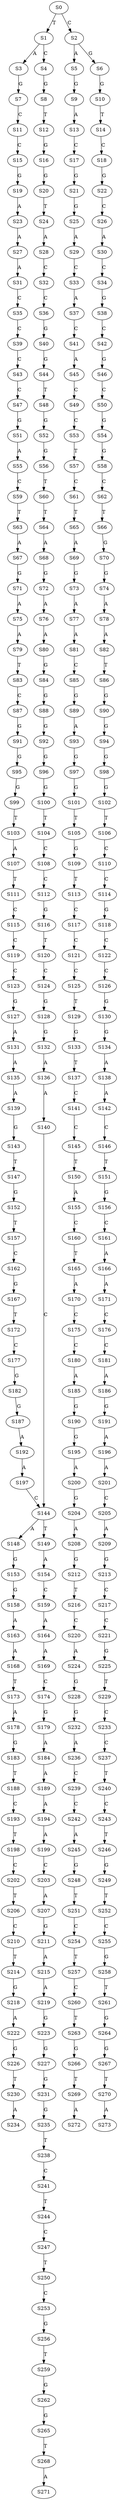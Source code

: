 strict digraph  {
	S0 -> S1 [ label = T ];
	S0 -> S2 [ label = C ];
	S1 -> S3 [ label = A ];
	S1 -> S4 [ label = C ];
	S2 -> S5 [ label = A ];
	S2 -> S6 [ label = G ];
	S3 -> S7 [ label = G ];
	S4 -> S8 [ label = G ];
	S5 -> S9 [ label = G ];
	S6 -> S10 [ label = G ];
	S7 -> S11 [ label = C ];
	S8 -> S12 [ label = T ];
	S9 -> S13 [ label = A ];
	S10 -> S14 [ label = T ];
	S11 -> S15 [ label = C ];
	S12 -> S16 [ label = G ];
	S13 -> S17 [ label = C ];
	S14 -> S18 [ label = C ];
	S15 -> S19 [ label = G ];
	S16 -> S20 [ label = G ];
	S17 -> S21 [ label = G ];
	S18 -> S22 [ label = G ];
	S19 -> S23 [ label = A ];
	S20 -> S24 [ label = T ];
	S21 -> S25 [ label = G ];
	S22 -> S26 [ label = C ];
	S23 -> S27 [ label = A ];
	S24 -> S28 [ label = A ];
	S25 -> S29 [ label = A ];
	S26 -> S30 [ label = A ];
	S27 -> S31 [ label = A ];
	S28 -> S32 [ label = C ];
	S29 -> S33 [ label = C ];
	S30 -> S34 [ label = C ];
	S31 -> S35 [ label = C ];
	S32 -> S36 [ label = C ];
	S33 -> S37 [ label = A ];
	S34 -> S38 [ label = G ];
	S35 -> S39 [ label = C ];
	S36 -> S40 [ label = G ];
	S37 -> S41 [ label = C ];
	S38 -> S42 [ label = C ];
	S39 -> S43 [ label = C ];
	S40 -> S44 [ label = G ];
	S41 -> S45 [ label = A ];
	S42 -> S46 [ label = G ];
	S43 -> S47 [ label = C ];
	S44 -> S48 [ label = T ];
	S45 -> S49 [ label = C ];
	S46 -> S50 [ label = C ];
	S47 -> S51 [ label = G ];
	S48 -> S52 [ label = G ];
	S49 -> S53 [ label = C ];
	S50 -> S54 [ label = G ];
	S51 -> S55 [ label = A ];
	S52 -> S56 [ label = G ];
	S53 -> S57 [ label = T ];
	S54 -> S58 [ label = G ];
	S55 -> S59 [ label = C ];
	S56 -> S60 [ label = T ];
	S57 -> S61 [ label = C ];
	S58 -> S62 [ label = C ];
	S59 -> S63 [ label = T ];
	S60 -> S64 [ label = T ];
	S61 -> S65 [ label = T ];
	S62 -> S66 [ label = T ];
	S63 -> S67 [ label = A ];
	S64 -> S68 [ label = A ];
	S65 -> S69 [ label = A ];
	S66 -> S70 [ label = G ];
	S67 -> S71 [ label = G ];
	S68 -> S72 [ label = G ];
	S69 -> S73 [ label = G ];
	S70 -> S74 [ label = G ];
	S71 -> S75 [ label = A ];
	S72 -> S76 [ label = A ];
	S73 -> S77 [ label = A ];
	S74 -> S78 [ label = A ];
	S75 -> S79 [ label = A ];
	S76 -> S80 [ label = A ];
	S77 -> S81 [ label = A ];
	S78 -> S82 [ label = A ];
	S79 -> S83 [ label = T ];
	S80 -> S84 [ label = G ];
	S81 -> S85 [ label = C ];
	S82 -> S86 [ label = T ];
	S83 -> S87 [ label = C ];
	S84 -> S88 [ label = G ];
	S85 -> S89 [ label = G ];
	S86 -> S90 [ label = G ];
	S87 -> S91 [ label = G ];
	S88 -> S92 [ label = G ];
	S89 -> S93 [ label = A ];
	S90 -> S94 [ label = G ];
	S91 -> S95 [ label = G ];
	S92 -> S96 [ label = G ];
	S93 -> S97 [ label = G ];
	S94 -> S98 [ label = G ];
	S95 -> S99 [ label = G ];
	S96 -> S100 [ label = G ];
	S97 -> S101 [ label = G ];
	S98 -> S102 [ label = G ];
	S99 -> S103 [ label = T ];
	S100 -> S104 [ label = T ];
	S101 -> S105 [ label = T ];
	S102 -> S106 [ label = T ];
	S103 -> S107 [ label = A ];
	S104 -> S108 [ label = C ];
	S105 -> S109 [ label = G ];
	S106 -> S110 [ label = C ];
	S107 -> S111 [ label = T ];
	S108 -> S112 [ label = C ];
	S109 -> S113 [ label = T ];
	S110 -> S114 [ label = C ];
	S111 -> S115 [ label = C ];
	S112 -> S116 [ label = G ];
	S113 -> S117 [ label = C ];
	S114 -> S118 [ label = G ];
	S115 -> S119 [ label = C ];
	S116 -> S120 [ label = T ];
	S117 -> S121 [ label = C ];
	S118 -> S122 [ label = C ];
	S119 -> S123 [ label = C ];
	S120 -> S124 [ label = C ];
	S121 -> S125 [ label = C ];
	S122 -> S126 [ label = C ];
	S123 -> S127 [ label = G ];
	S124 -> S128 [ label = G ];
	S125 -> S129 [ label = T ];
	S126 -> S130 [ label = G ];
	S127 -> S131 [ label = A ];
	S128 -> S132 [ label = G ];
	S129 -> S133 [ label = G ];
	S130 -> S134 [ label = G ];
	S131 -> S135 [ label = A ];
	S132 -> S136 [ label = A ];
	S133 -> S137 [ label = T ];
	S134 -> S138 [ label = A ];
	S135 -> S139 [ label = A ];
	S136 -> S140 [ label = A ];
	S137 -> S141 [ label = C ];
	S138 -> S142 [ label = A ];
	S139 -> S143 [ label = G ];
	S140 -> S144 [ label = C ];
	S141 -> S145 [ label = C ];
	S142 -> S146 [ label = C ];
	S143 -> S147 [ label = T ];
	S144 -> S148 [ label = A ];
	S144 -> S149 [ label = T ];
	S145 -> S150 [ label = T ];
	S146 -> S151 [ label = T ];
	S147 -> S152 [ label = G ];
	S148 -> S153 [ label = G ];
	S149 -> S154 [ label = A ];
	S150 -> S155 [ label = A ];
	S151 -> S156 [ label = G ];
	S152 -> S157 [ label = T ];
	S153 -> S158 [ label = G ];
	S154 -> S159 [ label = C ];
	S155 -> S160 [ label = C ];
	S156 -> S161 [ label = C ];
	S157 -> S162 [ label = C ];
	S158 -> S163 [ label = A ];
	S159 -> S164 [ label = A ];
	S160 -> S165 [ label = T ];
	S161 -> S166 [ label = A ];
	S162 -> S167 [ label = G ];
	S163 -> S168 [ label = A ];
	S164 -> S169 [ label = A ];
	S165 -> S170 [ label = A ];
	S166 -> S171 [ label = A ];
	S167 -> S172 [ label = T ];
	S168 -> S173 [ label = T ];
	S169 -> S174 [ label = C ];
	S170 -> S175 [ label = C ];
	S171 -> S176 [ label = C ];
	S172 -> S177 [ label = C ];
	S173 -> S178 [ label = A ];
	S174 -> S179 [ label = G ];
	S175 -> S180 [ label = C ];
	S176 -> S181 [ label = C ];
	S177 -> S182 [ label = G ];
	S178 -> S183 [ label = G ];
	S179 -> S184 [ label = A ];
	S180 -> S185 [ label = A ];
	S181 -> S186 [ label = A ];
	S182 -> S187 [ label = G ];
	S183 -> S188 [ label = T ];
	S184 -> S189 [ label = A ];
	S185 -> S190 [ label = G ];
	S186 -> S191 [ label = G ];
	S187 -> S192 [ label = A ];
	S188 -> S193 [ label = C ];
	S189 -> S194 [ label = A ];
	S190 -> S195 [ label = G ];
	S191 -> S196 [ label = A ];
	S192 -> S197 [ label = A ];
	S193 -> S198 [ label = T ];
	S194 -> S199 [ label = A ];
	S195 -> S200 [ label = A ];
	S196 -> S201 [ label = A ];
	S197 -> S144 [ label = C ];
	S198 -> S202 [ label = C ];
	S199 -> S203 [ label = C ];
	S200 -> S204 [ label = G ];
	S201 -> S205 [ label = C ];
	S202 -> S206 [ label = T ];
	S203 -> S207 [ label = A ];
	S204 -> S208 [ label = A ];
	S205 -> S209 [ label = A ];
	S206 -> S210 [ label = C ];
	S207 -> S211 [ label = G ];
	S208 -> S212 [ label = G ];
	S209 -> S213 [ label = G ];
	S210 -> S214 [ label = T ];
	S211 -> S215 [ label = A ];
	S212 -> S216 [ label = T ];
	S213 -> S217 [ label = C ];
	S214 -> S218 [ label = G ];
	S215 -> S219 [ label = A ];
	S216 -> S220 [ label = C ];
	S217 -> S221 [ label = C ];
	S218 -> S222 [ label = A ];
	S219 -> S223 [ label = G ];
	S220 -> S224 [ label = A ];
	S221 -> S225 [ label = G ];
	S222 -> S226 [ label = G ];
	S223 -> S227 [ label = G ];
	S224 -> S228 [ label = G ];
	S225 -> S229 [ label = T ];
	S226 -> S230 [ label = T ];
	S227 -> S231 [ label = G ];
	S228 -> S232 [ label = G ];
	S229 -> S233 [ label = C ];
	S230 -> S234 [ label = A ];
	S231 -> S235 [ label = G ];
	S232 -> S236 [ label = A ];
	S233 -> S237 [ label = C ];
	S235 -> S238 [ label = T ];
	S236 -> S239 [ label = C ];
	S237 -> S240 [ label = T ];
	S238 -> S241 [ label = C ];
	S239 -> S242 [ label = C ];
	S240 -> S243 [ label = C ];
	S241 -> S244 [ label = T ];
	S242 -> S245 [ label = A ];
	S243 -> S246 [ label = T ];
	S244 -> S247 [ label = C ];
	S245 -> S248 [ label = G ];
	S246 -> S249 [ label = G ];
	S247 -> S250 [ label = T ];
	S248 -> S251 [ label = T ];
	S249 -> S252 [ label = T ];
	S250 -> S253 [ label = C ];
	S251 -> S254 [ label = C ];
	S252 -> S255 [ label = C ];
	S253 -> S256 [ label = G ];
	S254 -> S257 [ label = T ];
	S255 -> S258 [ label = G ];
	S256 -> S259 [ label = T ];
	S257 -> S260 [ label = C ];
	S258 -> S261 [ label = T ];
	S259 -> S262 [ label = G ];
	S260 -> S263 [ label = T ];
	S261 -> S264 [ label = G ];
	S262 -> S265 [ label = G ];
	S263 -> S266 [ label = G ];
	S264 -> S267 [ label = G ];
	S265 -> S268 [ label = T ];
	S266 -> S269 [ label = T ];
	S267 -> S270 [ label = T ];
	S268 -> S271 [ label = A ];
	S269 -> S272 [ label = A ];
	S270 -> S273 [ label = A ];
}
